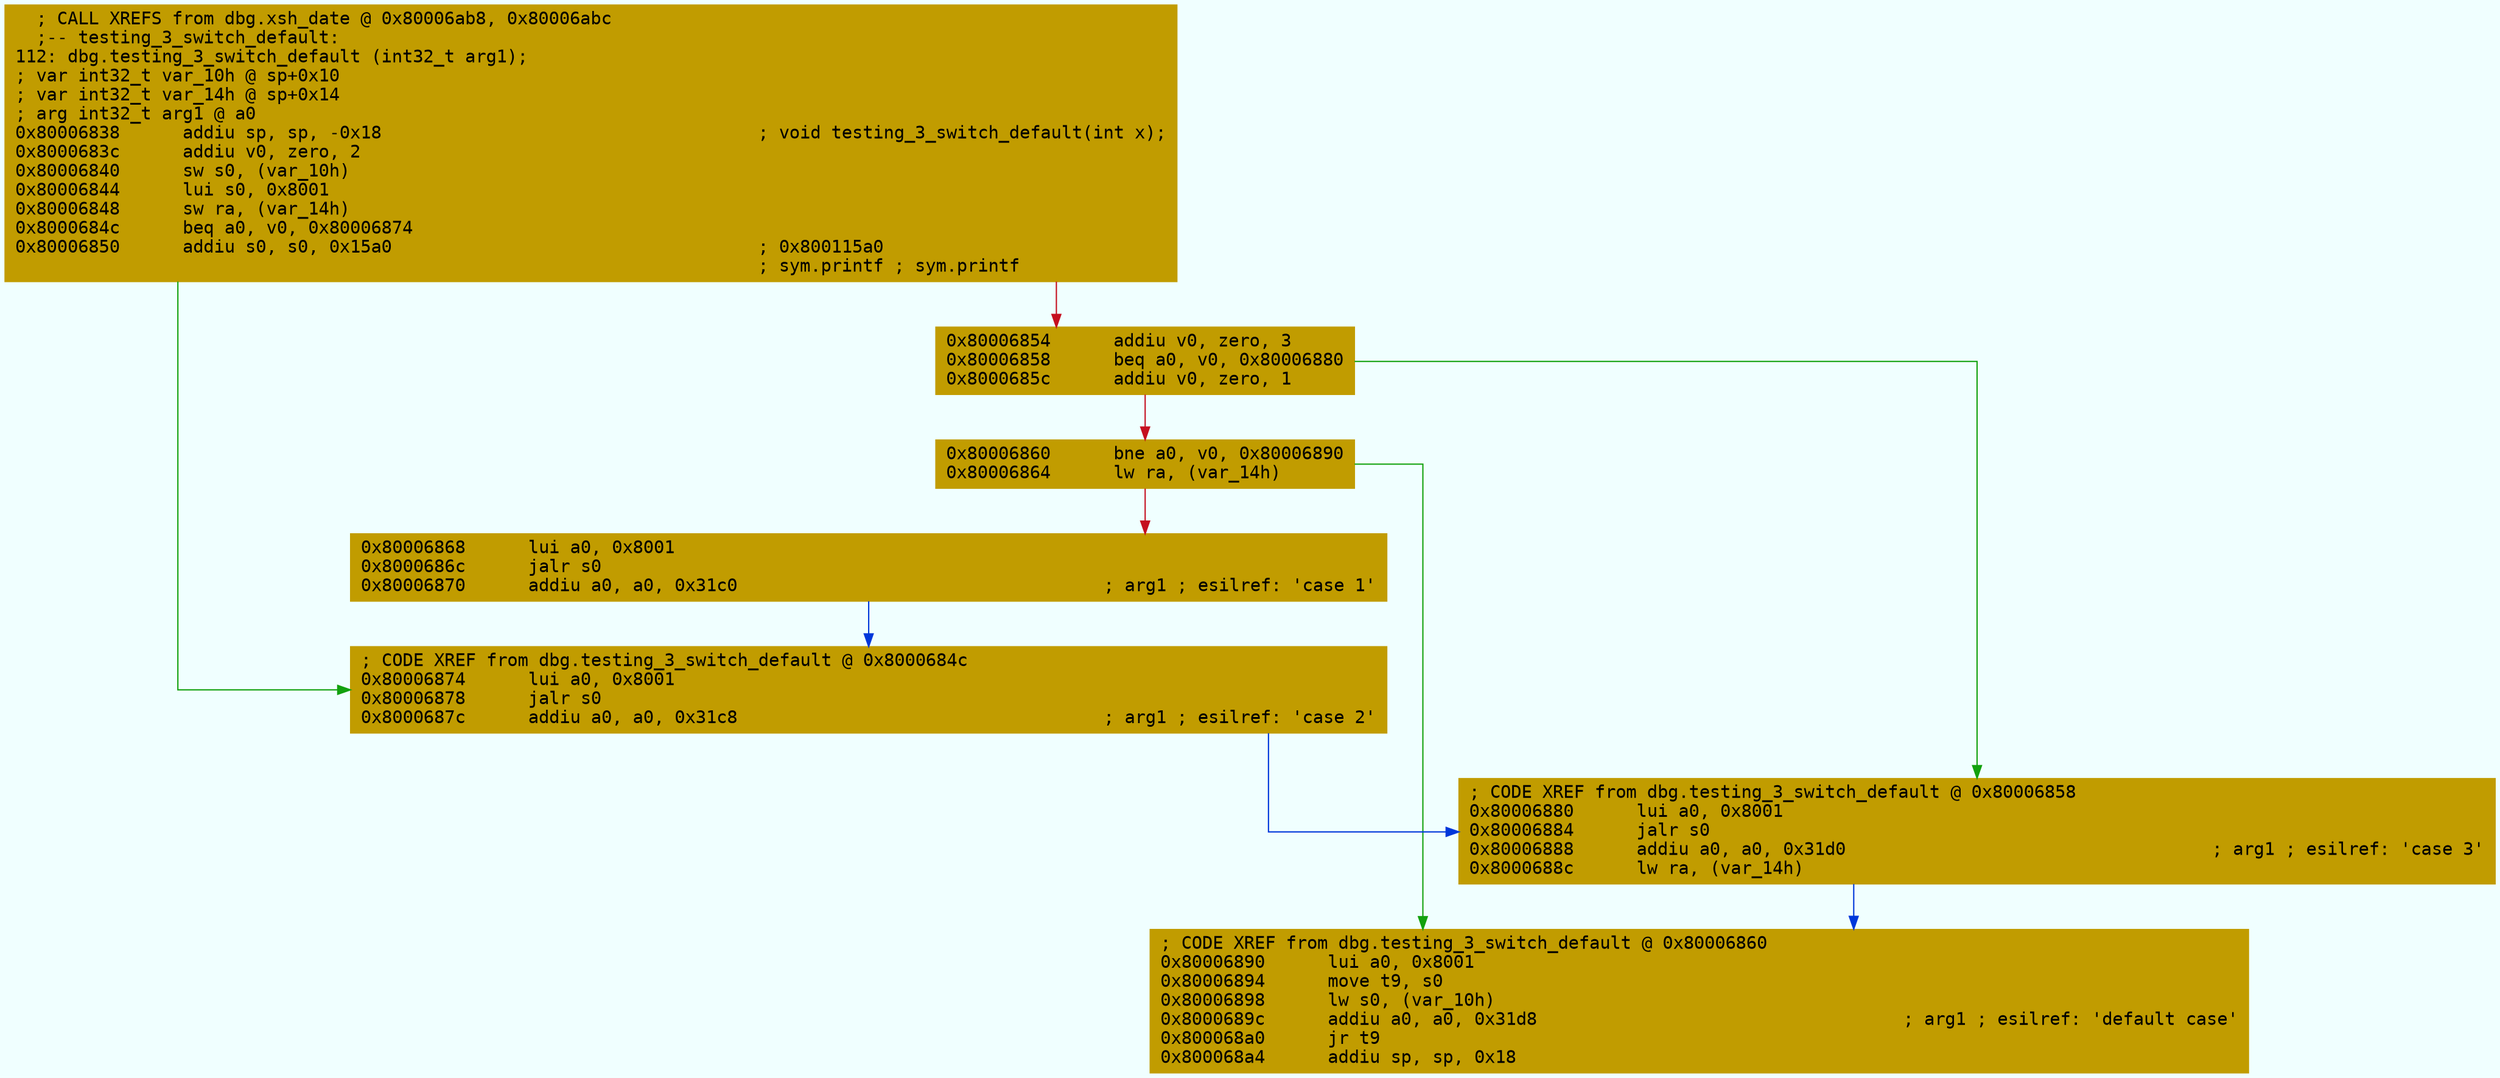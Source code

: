 digraph code {
	graph [bgcolor=azure fontsize=8 fontname="Courier" splines="ortho"];
	node [fillcolor=gray style=filled shape=box];
	edge [arrowhead="normal"];
	"0x80006838" [URL="dbg.testing_3_switch_default/0x80006838", fillcolor="#c19c00",color="#c19c00", fontname="Courier",label="  ; CALL XREFS from dbg.xsh_date @ 0x80006ab8, 0x80006abc\l  ;-- testing_3_switch_default:\l112: dbg.testing_3_switch_default (int32_t arg1);\l; var int32_t var_10h @ sp+0x10\l; var int32_t var_14h @ sp+0x14\l; arg int32_t arg1 @ a0\l0x80006838      addiu sp, sp, -0x18                                    ; void testing_3_switch_default(int x);\l0x8000683c      addiu v0, zero, 2\l0x80006840      sw s0, (var_10h)\l0x80006844      lui s0, 0x8001\l0x80006848      sw ra, (var_14h)\l0x8000684c      beq a0, v0, 0x80006874\l0x80006850      addiu s0, s0, 0x15a0                                   ; 0x800115a0\l                                                                       ; sym.printf ; sym.printf\l"]
	"0x80006854" [URL="dbg.testing_3_switch_default/0x80006854", fillcolor="#c19c00",color="#c19c00", fontname="Courier",label="0x80006854      addiu v0, zero, 3\l0x80006858      beq a0, v0, 0x80006880\l0x8000685c      addiu v0, zero, 1\l"]
	"0x80006860" [URL="dbg.testing_3_switch_default/0x80006860", fillcolor="#c19c00",color="#c19c00", fontname="Courier",label="0x80006860      bne a0, v0, 0x80006890\l0x80006864      lw ra, (var_14h)\l"]
	"0x80006868" [URL="dbg.testing_3_switch_default/0x80006868", fillcolor="#c19c00",color="#c19c00", fontname="Courier",label="0x80006868      lui a0, 0x8001\l0x8000686c      jalr s0\l0x80006870      addiu a0, a0, 0x31c0                                   ; arg1 ; esilref: 'case 1'\l"]
	"0x80006874" [URL="dbg.testing_3_switch_default/0x80006874", fillcolor="#c19c00",color="#c19c00", fontname="Courier",label="; CODE XREF from dbg.testing_3_switch_default @ 0x8000684c\l0x80006874      lui a0, 0x8001\l0x80006878      jalr s0\l0x8000687c      addiu a0, a0, 0x31c8                                   ; arg1 ; esilref: 'case 2'\l"]
	"0x80006880" [URL="dbg.testing_3_switch_default/0x80006880", fillcolor="#c19c00",color="#c19c00", fontname="Courier",label="; CODE XREF from dbg.testing_3_switch_default @ 0x80006858\l0x80006880      lui a0, 0x8001\l0x80006884      jalr s0\l0x80006888      addiu a0, a0, 0x31d0                                   ; arg1 ; esilref: 'case 3'\l0x8000688c      lw ra, (var_14h)\l"]
	"0x80006890" [URL="dbg.testing_3_switch_default/0x80006890", fillcolor="#c19c00",color="#c19c00", fontname="Courier",label="; CODE XREF from dbg.testing_3_switch_default @ 0x80006860\l0x80006890      lui a0, 0x8001\l0x80006894      move t9, s0\l0x80006898      lw s0, (var_10h)\l0x8000689c      addiu a0, a0, 0x31d8                                   ; arg1 ; esilref: 'default case'\l0x800068a0      jr t9\l0x800068a4      addiu sp, sp, 0x18\l"]
        "0x80006838" -> "0x80006874" [color="#13a10e"];
        "0x80006838" -> "0x80006854" [color="#c50f1f"];
        "0x80006854" -> "0x80006880" [color="#13a10e"];
        "0x80006854" -> "0x80006860" [color="#c50f1f"];
        "0x80006860" -> "0x80006890" [color="#13a10e"];
        "0x80006860" -> "0x80006868" [color="#c50f1f"];
        "0x80006868" -> "0x80006874" [color="#0037da"];
        "0x80006874" -> "0x80006880" [color="#0037da"];
        "0x80006880" -> "0x80006890" [color="#0037da"];
}
